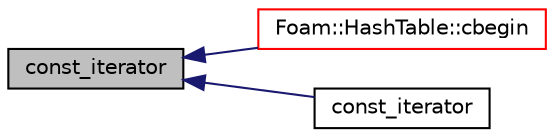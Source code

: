 digraph "const_iterator"
{
  bgcolor="transparent";
  edge [fontname="Helvetica",fontsize="10",labelfontname="Helvetica",labelfontsize="10"];
  node [fontname="Helvetica",fontsize="10",shape=record];
  rankdir="LR";
  Node1 [label="const_iterator",height=0.2,width=0.4,color="black", fillcolor="grey75", style="filled", fontcolor="black"];
  Node1 -> Node2 [dir="back",color="midnightblue",fontsize="10",style="solid",fontname="Helvetica"];
  Node2 [label="Foam::HashTable::cbegin",height=0.2,width=0.4,color="red",URL="$a00994.html#ab1189730928df4f10269890176772b84",tooltip="const_iterator set to the beginning of the HashTable "];
  Node1 -> Node3 [dir="back",color="midnightblue",fontsize="10",style="solid",fontname="Helvetica"];
  Node3 [label="const_iterator",height=0.2,width=0.4,color="black",URL="$a00339.html#af148f1f6d3a922abec344a35ac519f49",tooltip="Construct end iterator. "];
}
